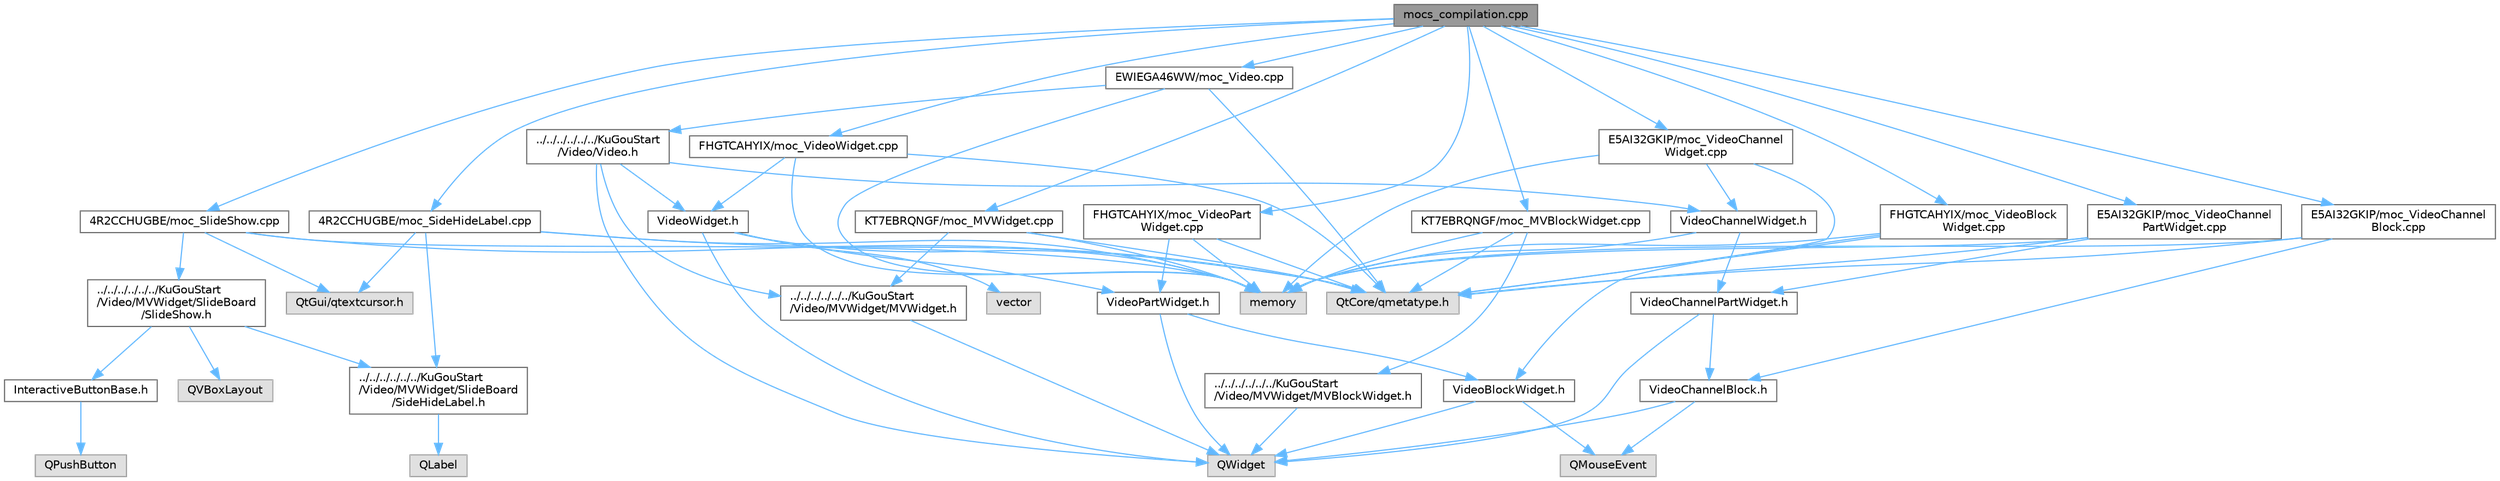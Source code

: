 digraph "mocs_compilation.cpp"
{
 // LATEX_PDF_SIZE
  bgcolor="transparent";
  edge [fontname=Helvetica,fontsize=10,labelfontname=Helvetica,labelfontsize=10];
  node [fontname=Helvetica,fontsize=10,shape=box,height=0.2,width=0.4];
  Node1 [id="Node000001",label="mocs_compilation.cpp",height=0.2,width=0.4,color="gray40", fillcolor="grey60", style="filled", fontcolor="black",tooltip=" "];
  Node1 -> Node2 [id="edge1_Node000001_Node000002",color="steelblue1",style="solid",tooltip=" "];
  Node2 [id="Node000002",label="KT7EBRQNGF/moc_MVBlockWidget.cpp",height=0.2,width=0.4,color="grey40", fillcolor="white", style="filled",URL="$build_2_desktop___qt__6__6__2___min_g_w__64__bit-_release_2_ku_gou_start_2_video_2_start_video__4bba7912397620b3761b76e32bac5584.html",tooltip=" "];
  Node2 -> Node3 [id="edge2_Node000002_Node000003",color="steelblue1",style="solid",tooltip=" "];
  Node3 [id="Node000003",label="../../../../../../KuGouStart\l/Video/MVWidget/MVBlockWidget.h",height=0.2,width=0.4,color="grey40", fillcolor="white", style="filled",URL="$_m_v_block_widget_8h.html",tooltip="定义 MVBlockWidget 类，提供音乐视频块控件"];
  Node3 -> Node4 [id="edge3_Node000003_Node000004",color="steelblue1",style="solid",tooltip=" "];
  Node4 [id="Node000004",label="QWidget",height=0.2,width=0.4,color="grey60", fillcolor="#E0E0E0", style="filled",tooltip=" "];
  Node2 -> Node5 [id="edge4_Node000002_Node000005",color="steelblue1",style="solid",tooltip=" "];
  Node5 [id="Node000005",label="QtCore/qmetatype.h",height=0.2,width=0.4,color="grey60", fillcolor="#E0E0E0", style="filled",tooltip=" "];
  Node2 -> Node6 [id="edge5_Node000002_Node000006",color="steelblue1",style="solid",tooltip=" "];
  Node6 [id="Node000006",label="memory",height=0.2,width=0.4,color="grey60", fillcolor="#E0E0E0", style="filled",tooltip=" "];
  Node1 -> Node7 [id="edge6_Node000001_Node000007",color="steelblue1",style="solid",tooltip=" "];
  Node7 [id="Node000007",label="KT7EBRQNGF/moc_MVWidget.cpp",height=0.2,width=0.4,color="grey40", fillcolor="white", style="filled",URL="$build_2_desktop___qt__6__6__2___min_g_w__64__bit-_release_2_ku_gou_start_2_video_2_start_video__4f4a20412a28da9971d3c3b0783ca5ed.html",tooltip=" "];
  Node7 -> Node8 [id="edge7_Node000007_Node000008",color="steelblue1",style="solid",tooltip=" "];
  Node8 [id="Node000008",label="../../../../../../KuGouStart\l/Video/MVWidget/MVWidget.h",height=0.2,width=0.4,color="grey40", fillcolor="white", style="filled",URL="$_m_v_widget_8h.html",tooltip="定义 MVWidget 类，提供音乐视频分类界面"];
  Node8 -> Node4 [id="edge8_Node000008_Node000004",color="steelblue1",style="solid",tooltip=" "];
  Node7 -> Node5 [id="edge9_Node000007_Node000005",color="steelblue1",style="solid",tooltip=" "];
  Node7 -> Node6 [id="edge10_Node000007_Node000006",color="steelblue1",style="solid",tooltip=" "];
  Node1 -> Node9 [id="edge11_Node000001_Node000009",color="steelblue1",style="solid",tooltip=" "];
  Node9 [id="Node000009",label="4R2CCHUGBE/moc_SideHideLabel.cpp",height=0.2,width=0.4,color="grey40", fillcolor="white", style="filled",URL="$build_2_desktop___qt__6__6__2___min_g_w__64__bit-_release_2_ku_gou_start_2_video_2_start_video__97cd798acc7b884277345c0df7e25c44.html",tooltip=" "];
  Node9 -> Node10 [id="edge12_Node000009_Node000010",color="steelblue1",style="solid",tooltip=" "];
  Node10 [id="Node000010",label="../../../../../../KuGouStart\l/Video/MVWidget/SlideBoard\l/SideHideLabel.h",height=0.2,width=0.4,color="grey40", fillcolor="white", style="filled",URL="$_side_hide_label_8h.html",tooltip="定义 SideHideLabel 类，提供支持偏移和圆角裁剪的标签控件"];
  Node10 -> Node11 [id="edge13_Node000010_Node000011",color="steelblue1",style="solid",tooltip=" "];
  Node11 [id="Node000011",label="QLabel",height=0.2,width=0.4,color="grey60", fillcolor="#E0E0E0", style="filled",tooltip=" "];
  Node9 -> Node12 [id="edge14_Node000009_Node000012",color="steelblue1",style="solid",tooltip=" "];
  Node12 [id="Node000012",label="QtGui/qtextcursor.h",height=0.2,width=0.4,color="grey60", fillcolor="#E0E0E0", style="filled",tooltip=" "];
  Node9 -> Node5 [id="edge15_Node000009_Node000005",color="steelblue1",style="solid",tooltip=" "];
  Node9 -> Node6 [id="edge16_Node000009_Node000006",color="steelblue1",style="solid",tooltip=" "];
  Node1 -> Node13 [id="edge17_Node000001_Node000013",color="steelblue1",style="solid",tooltip=" "];
  Node13 [id="Node000013",label="4R2CCHUGBE/moc_SlideShow.cpp",height=0.2,width=0.4,color="grey40", fillcolor="white", style="filled",URL="$build_2_desktop___qt__6__6__2___min_g_w__64__bit-_release_2_ku_gou_start_2_video_2_start_video__fd1f3a6f5043d37529ee7f48da290d1a.html",tooltip=" "];
  Node13 -> Node14 [id="edge18_Node000013_Node000014",color="steelblue1",style="solid",tooltip=" "];
  Node14 [id="Node000014",label="../../../../../../KuGouStart\l/Video/MVWidget/SlideBoard\l/SlideShow.h",height=0.2,width=0.4,color="grey40", fillcolor="white", style="filled",URL="$_slide_show_8h.html",tooltip="定义 SlideShow 类，提供轮播图控件"];
  Node14 -> Node15 [id="edge19_Node000014_Node000015",color="steelblue1",style="solid",tooltip=" "];
  Node15 [id="Node000015",label="InteractiveButtonBase.h",height=0.2,width=0.4,color="grey40", fillcolor="white", style="filled",URL="$_interactive_button_base_8h.html",tooltip="定义 InteractiveButtonBase 类，提供交互式按钮基类"];
  Node15 -> Node16 [id="edge20_Node000015_Node000016",color="steelblue1",style="solid",tooltip=" "];
  Node16 [id="Node000016",label="QPushButton",height=0.2,width=0.4,color="grey60", fillcolor="#E0E0E0", style="filled",tooltip=" "];
  Node14 -> Node10 [id="edge21_Node000014_Node000010",color="steelblue1",style="solid",tooltip=" "];
  Node14 -> Node17 [id="edge22_Node000014_Node000017",color="steelblue1",style="solid",tooltip=" "];
  Node17 [id="Node000017",label="QVBoxLayout",height=0.2,width=0.4,color="grey60", fillcolor="#E0E0E0", style="filled",tooltip=" "];
  Node13 -> Node12 [id="edge23_Node000013_Node000012",color="steelblue1",style="solid",tooltip=" "];
  Node13 -> Node5 [id="edge24_Node000013_Node000005",color="steelblue1",style="solid",tooltip=" "];
  Node13 -> Node6 [id="edge25_Node000013_Node000006",color="steelblue1",style="solid",tooltip=" "];
  Node1 -> Node18 [id="edge26_Node000001_Node000018",color="steelblue1",style="solid",tooltip=" "];
  Node18 [id="Node000018",label="EWIEGA46WW/moc_Video.cpp",height=0.2,width=0.4,color="grey40", fillcolor="white", style="filled",URL="$build_2_desktop___qt__6__6__2___min_g_w__64__bit-_release_2_ku_gou_start_2_video_2_start_video__88088ee3ade4d40c314f1056ab8eb37c.html",tooltip=" "];
  Node18 -> Node19 [id="edge27_Node000018_Node000019",color="steelblue1",style="solid",tooltip=" "];
  Node19 [id="Node000019",label="../../../../../../KuGouStart\l/Video/Video.h",height=0.2,width=0.4,color="grey40", fillcolor="white", style="filled",URL="$_video_8h.html",tooltip="定义 Video 类，提供视频界面管理"];
  Node19 -> Node20 [id="edge28_Node000019_Node000020",color="steelblue1",style="solid",tooltip=" "];
  Node20 [id="Node000020",label="VideoChannelWidget.h",height=0.2,width=0.4,color="grey40", fillcolor="white", style="filled",URL="$_video_channel_widget_8h.html",tooltip="定义 VideoChannelWidget 类，提供视频频道分类界面"];
  Node20 -> Node21 [id="edge29_Node000020_Node000021",color="steelblue1",style="solid",tooltip=" "];
  Node21 [id="Node000021",label="VideoChannelPartWidget.h",height=0.2,width=0.4,color="grey40", fillcolor="white", style="filled",URL="$_video_channel_part_widget_8h.html",tooltip="定义 VideoChannelPartWidget 类，提供视频频道分类部件"];
  Node21 -> Node22 [id="edge30_Node000021_Node000022",color="steelblue1",style="solid",tooltip=" "];
  Node22 [id="Node000022",label="VideoChannelBlock.h",height=0.2,width=0.4,color="grey40", fillcolor="white", style="filled",URL="$_video_channel_block_8h.html",tooltip="定义 VideoChannelBlock 类，提供视频频道块控件"];
  Node22 -> Node4 [id="edge31_Node000022_Node000004",color="steelblue1",style="solid",tooltip=" "];
  Node22 -> Node23 [id="edge32_Node000022_Node000023",color="steelblue1",style="solid",tooltip=" "];
  Node23 [id="Node000023",label="QMouseEvent",height=0.2,width=0.4,color="grey60", fillcolor="#E0E0E0", style="filled",tooltip=" "];
  Node21 -> Node4 [id="edge33_Node000021_Node000004",color="steelblue1",style="solid",tooltip=" "];
  Node20 -> Node6 [id="edge34_Node000020_Node000006",color="steelblue1",style="solid",tooltip=" "];
  Node19 -> Node24 [id="edge35_Node000019_Node000024",color="steelblue1",style="solid",tooltip=" "];
  Node24 [id="Node000024",label="VideoWidget.h",height=0.2,width=0.4,color="grey40", fillcolor="white", style="filled",URL="$_video_widget_8h.html",tooltip="视频界面的头文件，定义 VideoWidget 类"];
  Node24 -> Node25 [id="edge36_Node000024_Node000025",color="steelblue1",style="solid",tooltip=" "];
  Node25 [id="Node000025",label="VideoPartWidget.h",height=0.2,width=0.4,color="grey40", fillcolor="white", style="filled",URL="$_video_part_widget_8h.html",tooltip="视频分区界面的头文件，定义 VideoPartWidget 类"];
  Node25 -> Node26 [id="edge37_Node000025_Node000026",color="steelblue1",style="solid",tooltip=" "];
  Node26 [id="Node000026",label="VideoBlockWidget.h",height=0.2,width=0.4,color="grey40", fillcolor="white", style="filled",URL="$_video_block_widget_8h.html",tooltip="视频块界面的头文件，定义 VideoBlockWidget 类"];
  Node26 -> Node4 [id="edge38_Node000026_Node000004",color="steelblue1",style="solid",tooltip=" "];
  Node26 -> Node23 [id="edge39_Node000026_Node000023",color="steelblue1",style="solid",tooltip=" "];
  Node25 -> Node4 [id="edge40_Node000025_Node000004",color="steelblue1",style="solid",tooltip=" "];
  Node24 -> Node4 [id="edge41_Node000024_Node000004",color="steelblue1",style="solid",tooltip=" "];
  Node24 -> Node6 [id="edge42_Node000024_Node000006",color="steelblue1",style="solid",tooltip=" "];
  Node24 -> Node27 [id="edge43_Node000024_Node000027",color="steelblue1",style="solid",tooltip=" "];
  Node27 [id="Node000027",label="vector",height=0.2,width=0.4,color="grey60", fillcolor="#E0E0E0", style="filled",tooltip=" "];
  Node19 -> Node8 [id="edge44_Node000019_Node000008",color="steelblue1",style="solid",tooltip=" "];
  Node19 -> Node4 [id="edge45_Node000019_Node000004",color="steelblue1",style="solid",tooltip=" "];
  Node18 -> Node5 [id="edge46_Node000018_Node000005",color="steelblue1",style="solid",tooltip=" "];
  Node18 -> Node6 [id="edge47_Node000018_Node000006",color="steelblue1",style="solid",tooltip=" "];
  Node1 -> Node28 [id="edge48_Node000001_Node000028",color="steelblue1",style="solid",tooltip=" "];
  Node28 [id="Node000028",label="E5AI32GKIP/moc_VideoChannel\lBlock.cpp",height=0.2,width=0.4,color="grey40", fillcolor="white", style="filled",URL="$build_2_desktop___qt__6__6__2___min_g_w__64__bit-_release_2_ku_gou_start_2_video_2_start_video__4cd8dd0e474d9609e2a3d75ca4ed55f7.html",tooltip=" "];
  Node28 -> Node22 [id="edge49_Node000028_Node000022",color="steelblue1",style="solid",tooltip=" "];
  Node28 -> Node5 [id="edge50_Node000028_Node000005",color="steelblue1",style="solid",tooltip=" "];
  Node28 -> Node6 [id="edge51_Node000028_Node000006",color="steelblue1",style="solid",tooltip=" "];
  Node1 -> Node29 [id="edge52_Node000001_Node000029",color="steelblue1",style="solid",tooltip=" "];
  Node29 [id="Node000029",label="E5AI32GKIP/moc_VideoChannel\lPartWidget.cpp",height=0.2,width=0.4,color="grey40", fillcolor="white", style="filled",URL="$build_2_desktop___qt__6__6__2___min_g_w__64__bit-_release_2_ku_gou_start_2_video_2_start_video__e2a3436cb102a25ff32cca02aee2c239.html",tooltip=" "];
  Node29 -> Node21 [id="edge53_Node000029_Node000021",color="steelblue1",style="solid",tooltip=" "];
  Node29 -> Node5 [id="edge54_Node000029_Node000005",color="steelblue1",style="solid",tooltip=" "];
  Node29 -> Node6 [id="edge55_Node000029_Node000006",color="steelblue1",style="solid",tooltip=" "];
  Node1 -> Node30 [id="edge56_Node000001_Node000030",color="steelblue1",style="solid",tooltip=" "];
  Node30 [id="Node000030",label="E5AI32GKIP/moc_VideoChannel\lWidget.cpp",height=0.2,width=0.4,color="grey40", fillcolor="white", style="filled",URL="$build_2_desktop___qt__6__6__2___min_g_w__64__bit-_release_2_ku_gou_start_2_video_2_start_video__a5f2f470236ec266a3fbdc791b365720.html",tooltip=" "];
  Node30 -> Node20 [id="edge57_Node000030_Node000020",color="steelblue1",style="solid",tooltip=" "];
  Node30 -> Node5 [id="edge58_Node000030_Node000005",color="steelblue1",style="solid",tooltip=" "];
  Node30 -> Node6 [id="edge59_Node000030_Node000006",color="steelblue1",style="solid",tooltip=" "];
  Node1 -> Node31 [id="edge60_Node000001_Node000031",color="steelblue1",style="solid",tooltip=" "];
  Node31 [id="Node000031",label="FHGTCAHYIX/moc_VideoBlock\lWidget.cpp",height=0.2,width=0.4,color="grey40", fillcolor="white", style="filled",URL="$build_2_desktop___qt__6__6__2___min_g_w__64__bit-_release_2_ku_gou_start_2_video_2_start_video__4fb8580925fe28a1e234d8ea9b6bfba0.html",tooltip=" "];
  Node31 -> Node26 [id="edge61_Node000031_Node000026",color="steelblue1",style="solid",tooltip=" "];
  Node31 -> Node5 [id="edge62_Node000031_Node000005",color="steelblue1",style="solid",tooltip=" "];
  Node31 -> Node6 [id="edge63_Node000031_Node000006",color="steelblue1",style="solid",tooltip=" "];
  Node1 -> Node32 [id="edge64_Node000001_Node000032",color="steelblue1",style="solid",tooltip=" "];
  Node32 [id="Node000032",label="FHGTCAHYIX/moc_VideoPart\lWidget.cpp",height=0.2,width=0.4,color="grey40", fillcolor="white", style="filled",URL="$build_2_desktop___qt__6__6__2___min_g_w__64__bit-_release_2_ku_gou_start_2_video_2_start_video__74fd256d9fc76b2737815c03f250895e.html",tooltip=" "];
  Node32 -> Node25 [id="edge65_Node000032_Node000025",color="steelblue1",style="solid",tooltip=" "];
  Node32 -> Node5 [id="edge66_Node000032_Node000005",color="steelblue1",style="solid",tooltip=" "];
  Node32 -> Node6 [id="edge67_Node000032_Node000006",color="steelblue1",style="solid",tooltip=" "];
  Node1 -> Node33 [id="edge68_Node000001_Node000033",color="steelblue1",style="solid",tooltip=" "];
  Node33 [id="Node000033",label="FHGTCAHYIX/moc_VideoWidget.cpp",height=0.2,width=0.4,color="grey40", fillcolor="white", style="filled",URL="$build_2_desktop___qt__6__6__2___min_g_w__64__bit-_release_2_ku_gou_start_2_video_2_start_video__55da61e4fee65324851495219add3baf.html",tooltip=" "];
  Node33 -> Node24 [id="edge69_Node000033_Node000024",color="steelblue1",style="solid",tooltip=" "];
  Node33 -> Node5 [id="edge70_Node000033_Node000005",color="steelblue1",style="solid",tooltip=" "];
  Node33 -> Node6 [id="edge71_Node000033_Node000006",color="steelblue1",style="solid",tooltip=" "];
}
